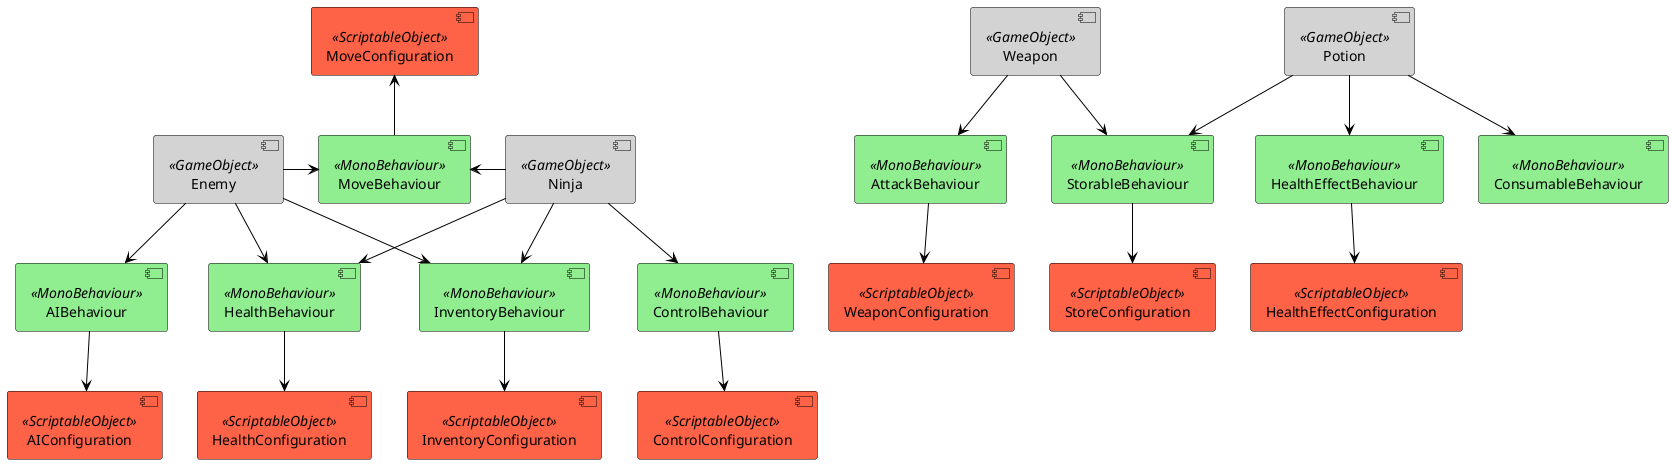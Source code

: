 @startuml design

skinparam component {
    borderColor Black
    backgroundColor<<GameObject>> LightGray
    backgroundColor<<MonoBehaviour>> LightGreen
    backgroundColor<<ScriptableObject>> Tomato
    ArrowColor Black
    Text Bold
}

component Ninja <<GameObject>>
component Enemy <<GameObject>>
component Weapon <<GameObject>>
component Potion <<GameObject>>

component MoveBehaviour <<MonoBehaviour>>
component AttackBehaviour <<MonoBehaviour>>
component ControlBehaviour <<MonoBehaviour>>
component AIBehaviour <<MonoBehaviour>>
component InventoryBehaviour <<MonoBehaviour>>
component StorableBehaviour <<MonoBehaviour>>
component HealthEffectBehaviour <<MonoBehaviour>>
component ConsumableBehaviour <<MonoBehaviour>>
component HealthBehaviour <<MonoBehaviour>>

component ControlConfiguration <<ScriptableObject>>
component MoveConfiguration <<ScriptableObject>>
component AIConfiguration <<ScriptableObject>>
component InventoryConfiguration <<ScriptableObject>>
component StoreConfiguration <<ScriptableObject>>
component WeaponConfiguration <<ScriptableObject>>
component HealthEffectConfiguration <<ScriptableObject>>
component HealthConfiguration <<ScriptableObject>>

Ninja --> InventoryBehaviour
Ninja -left-> MoveBehaviour
Ninja --> ControlBehaviour
Ninja --> HealthBehaviour
Enemy --> InventoryBehaviour
Enemy -right-> MoveBehaviour
Enemy --> AIBehaviour
Enemy --> HealthBehaviour
Weapon --> AttackBehaviour
Weapon --> StorableBehaviour
Potion --> StorableBehaviour
Potion --> HealthEffectBehaviour
Potion --> ConsumableBehaviour

InventoryBehaviour --> InventoryConfiguration
StorableBehaviour --> StoreConfiguration
ControlBehaviour --> ControlConfiguration
MoveBehaviour -up-> MoveConfiguration
AIBehaviour --> AIConfiguration
AttackBehaviour --> WeaponConfiguration
HealthEffectBehaviour --> HealthEffectConfiguration
HealthBehaviour --> HealthConfiguration

@enduml